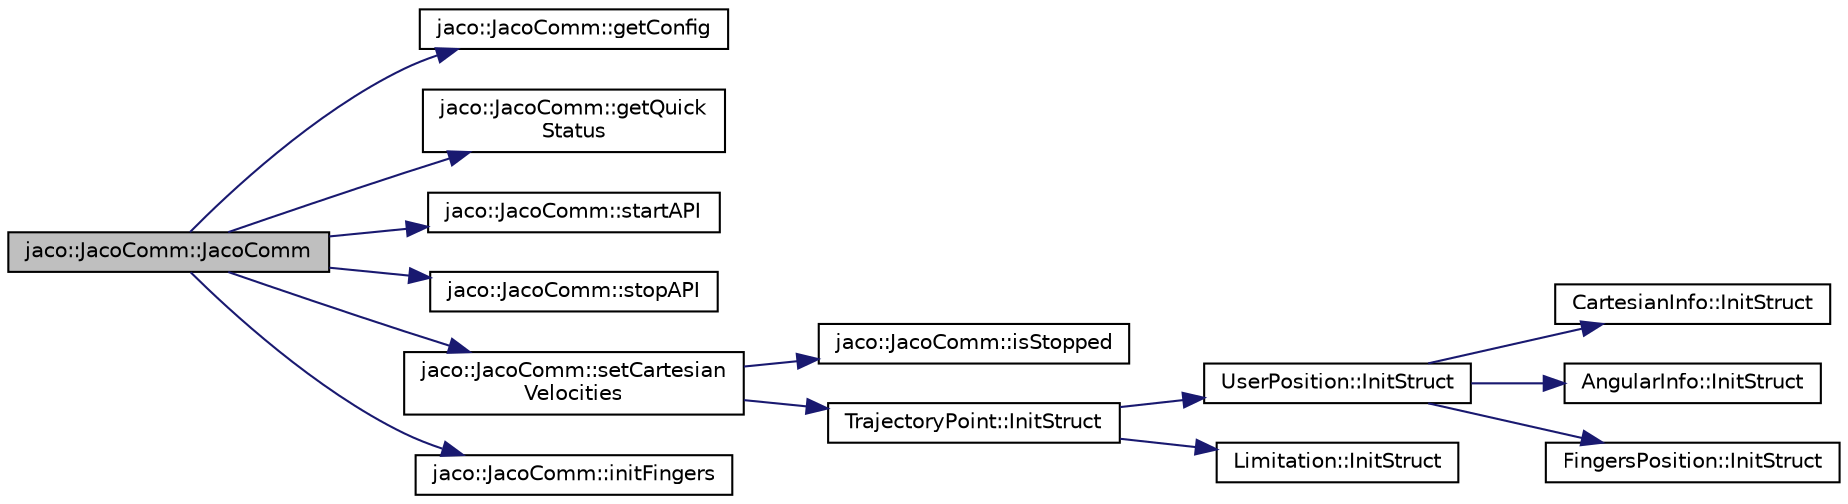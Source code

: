digraph "jaco::JacoComm::JacoComm"
{
  edge [fontname="Helvetica",fontsize="10",labelfontname="Helvetica",labelfontsize="10"];
  node [fontname="Helvetica",fontsize="10",shape=record];
  rankdir="LR";
  Node1 [label="jaco::JacoComm::JacoComm",height=0.2,width=0.4,color="black", fillcolor="grey75", style="filled", fontcolor="black"];
  Node1 -> Node2 [color="midnightblue",fontsize="10",style="solid"];
  Node2 [label="jaco::JacoComm::getConfig",height=0.2,width=0.4,color="black", fillcolor="white", style="filled",URL="$classjaco_1_1_jaco_comm.html#a47a3557e9b5576bc83df936caa043270",tooltip="API call to obtain the current client configuration. "];
  Node1 -> Node3 [color="midnightblue",fontsize="10",style="solid"];
  Node3 [label="jaco::JacoComm::getQuick\lStatus",height=0.2,width=0.4,color="black", fillcolor="white", style="filled",URL="$classjaco_1_1_jaco_comm.html#a29384597e710d4cbb4e1f2ae6b7d7e50",tooltip="API call to obtain the current \"quick status\". "];
  Node1 -> Node4 [color="midnightblue",fontsize="10",style="solid"];
  Node4 [label="jaco::JacoComm::startAPI",height=0.2,width=0.4,color="black", fillcolor="white", style="filled",URL="$classjaco_1_1_jaco_comm.html#a6b2a1fabc4e6c30da42c9a5e26757398"];
  Node1 -> Node5 [color="midnightblue",fontsize="10",style="solid"];
  Node5 [label="jaco::JacoComm::stopAPI",height=0.2,width=0.4,color="black", fillcolor="white", style="filled",URL="$classjaco_1_1_jaco_comm.html#a54862830cd6414ae3ae48e46e54bf798"];
  Node1 -> Node6 [color="midnightblue",fontsize="10",style="solid"];
  Node6 [label="jaco::JacoComm::setCartesian\lVelocities",height=0.2,width=0.4,color="black", fillcolor="white", style="filled",URL="$classjaco_1_1_jaco_comm.html#a468352480a437cc2144c8d4d289815a5",tooltip="Set the cartesian velocity of the tool tip. "];
  Node6 -> Node7 [color="midnightblue",fontsize="10",style="solid"];
  Node7 [label="jaco::JacoComm::isStopped",height=0.2,width=0.4,color="black", fillcolor="white", style="filled",URL="$classjaco_1_1_jaco_comm.html#a872b8033cda5a9fe4ccdca2e89aa03d1"];
  Node6 -> Node8 [color="midnightblue",fontsize="10",style="solid"];
  Node8 [label="TrajectoryPoint::InitStruct",height=0.2,width=0.4,color="black", fillcolor="white", style="filled",URL="$struct_trajectory_point.html#a1a9f12ad88f5011c6a4644792fa67f99"];
  Node8 -> Node9 [color="midnightblue",fontsize="10",style="solid"];
  Node9 [label="UserPosition::InitStruct",height=0.2,width=0.4,color="black", fillcolor="white", style="filled",URL="$struct_user_position.html#ad682f9be07fa2307028f86624ded2958"];
  Node9 -> Node10 [color="midnightblue",fontsize="10",style="solid"];
  Node10 [label="CartesianInfo::InitStruct",height=0.2,width=0.4,color="black", fillcolor="white", style="filled",URL="$struct_cartesian_info.html#a6d47623939d86124525ab4c8f7a2b8e9"];
  Node9 -> Node11 [color="midnightblue",fontsize="10",style="solid"];
  Node11 [label="AngularInfo::InitStruct",height=0.2,width=0.4,color="black", fillcolor="white", style="filled",URL="$struct_angular_info.html#a092156b3e0e6cb657ed4bb2f6b15a9f0"];
  Node9 -> Node12 [color="midnightblue",fontsize="10",style="solid"];
  Node12 [label="FingersPosition::InitStruct",height=0.2,width=0.4,color="black", fillcolor="white", style="filled",URL="$struct_fingers_position.html#a2d958923675995d54d56e59f8549495d"];
  Node8 -> Node13 [color="midnightblue",fontsize="10",style="solid"];
  Node13 [label="Limitation::InitStruct",height=0.2,width=0.4,color="black", fillcolor="white", style="filled",URL="$struct_limitation.html#a098f4ee5d0eb6baf844ff3164f1a20f6"];
  Node1 -> Node14 [color="midnightblue",fontsize="10",style="solid"];
  Node14 [label="jaco::JacoComm::initFingers",height=0.2,width=0.4,color="black", fillcolor="white", style="filled",URL="$classjaco_1_1_jaco_comm.html#a787f049f83d8f5fa5a7c86ee6a1d0a11",tooltip="Initialize finger actuators. "];
}
